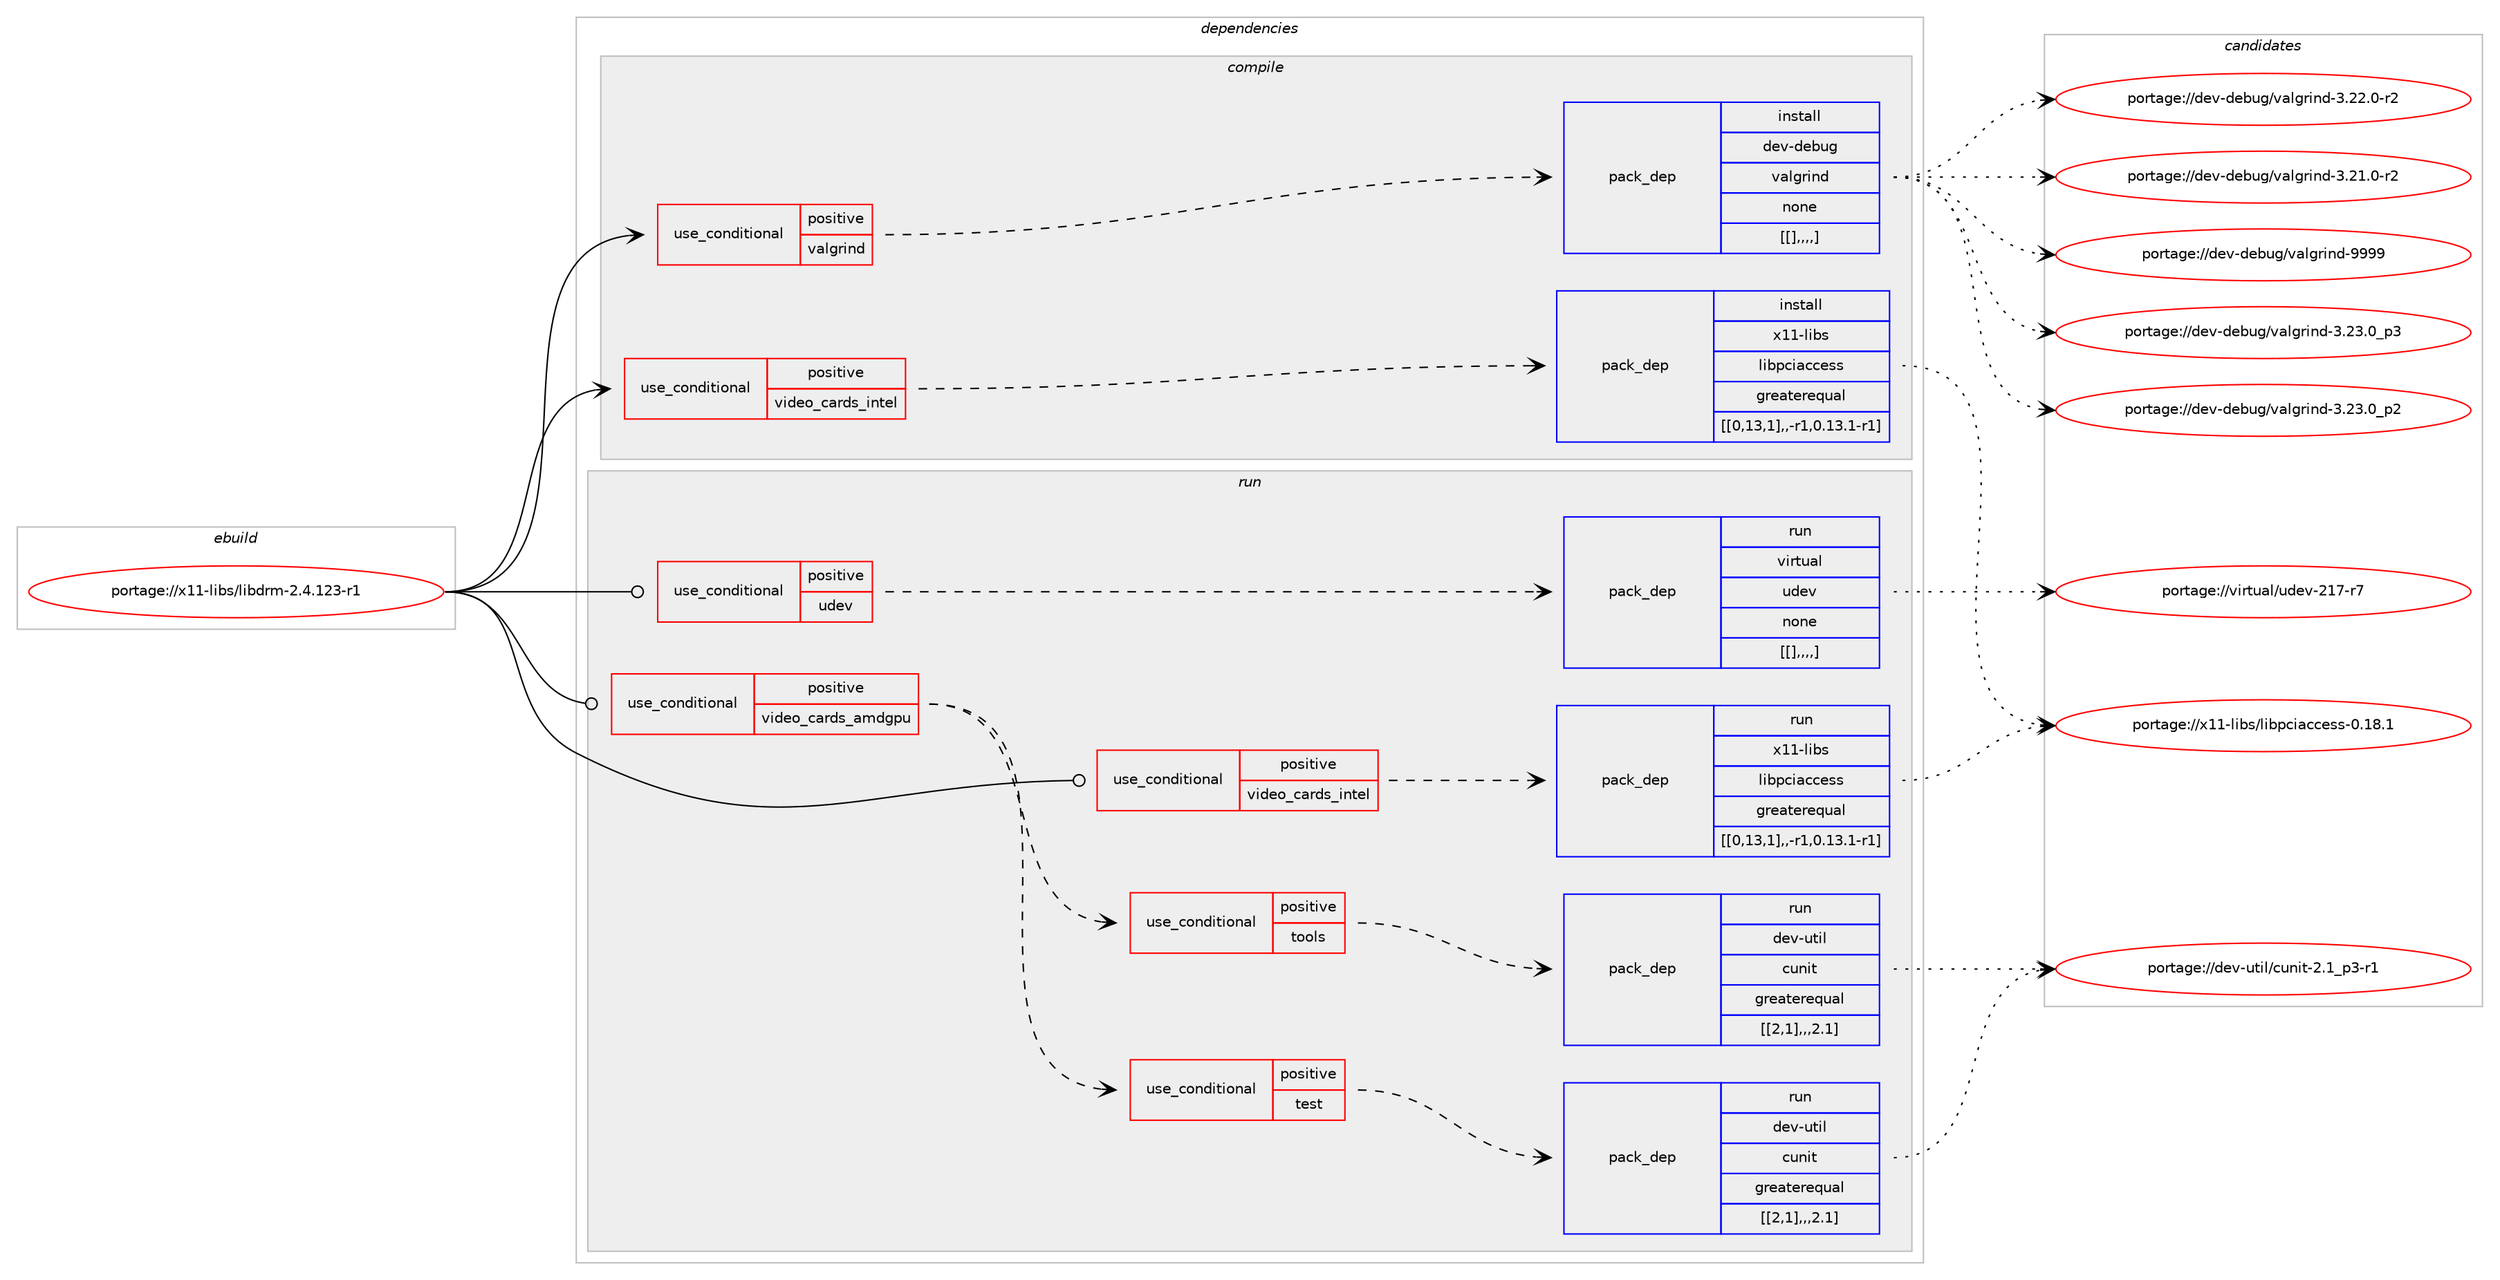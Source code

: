 digraph prolog {

# *************
# Graph options
# *************

newrank=true;
concentrate=true;
compound=true;
graph [rankdir=LR,fontname=Helvetica,fontsize=10,ranksep=1.5];#, ranksep=2.5, nodesep=0.2];
edge  [arrowhead=vee];
node  [fontname=Helvetica,fontsize=10];

# **********
# The ebuild
# **********

subgraph cluster_leftcol {
color=gray;
label=<<i>ebuild</i>>;
id [label="portage://x11-libs/libdrm-2.4.123-r1", color=red, width=4, href="../x11-libs/libdrm-2.4.123-r1.svg"];
}

# ****************
# The dependencies
# ****************

subgraph cluster_midcol {
color=gray;
label=<<i>dependencies</i>>;
subgraph cluster_compile {
fillcolor="#eeeeee";
style=filled;
label=<<i>compile</i>>;
subgraph cond129043 {
dependency482858 [label=<<TABLE BORDER="0" CELLBORDER="1" CELLSPACING="0" CELLPADDING="4"><TR><TD ROWSPAN="3" CELLPADDING="10">use_conditional</TD></TR><TR><TD>positive</TD></TR><TR><TD>valgrind</TD></TR></TABLE>>, shape=none, color=red];
subgraph pack350162 {
dependency482900 [label=<<TABLE BORDER="0" CELLBORDER="1" CELLSPACING="0" CELLPADDING="4" WIDTH="220"><TR><TD ROWSPAN="6" CELLPADDING="30">pack_dep</TD></TR><TR><TD WIDTH="110">install</TD></TR><TR><TD>dev-debug</TD></TR><TR><TD>valgrind</TD></TR><TR><TD>none</TD></TR><TR><TD>[[],,,,]</TD></TR></TABLE>>, shape=none, color=blue];
}
dependency482858:e -> dependency482900:w [weight=20,style="dashed",arrowhead="vee"];
}
id:e -> dependency482858:w [weight=20,style="solid",arrowhead="vee"];
subgraph cond129068 {
dependency482982 [label=<<TABLE BORDER="0" CELLBORDER="1" CELLSPACING="0" CELLPADDING="4"><TR><TD ROWSPAN="3" CELLPADDING="10">use_conditional</TD></TR><TR><TD>positive</TD></TR><TR><TD>video_cards_intel</TD></TR></TABLE>>, shape=none, color=red];
subgraph pack350262 {
dependency482999 [label=<<TABLE BORDER="0" CELLBORDER="1" CELLSPACING="0" CELLPADDING="4" WIDTH="220"><TR><TD ROWSPAN="6" CELLPADDING="30">pack_dep</TD></TR><TR><TD WIDTH="110">install</TD></TR><TR><TD>x11-libs</TD></TR><TR><TD>libpciaccess</TD></TR><TR><TD>greaterequal</TD></TR><TR><TD>[[0,13,1],,-r1,0.13.1-r1]</TD></TR></TABLE>>, shape=none, color=blue];
}
dependency482982:e -> dependency482999:w [weight=20,style="dashed",arrowhead="vee"];
}
id:e -> dependency482982:w [weight=20,style="solid",arrowhead="vee"];
}
subgraph cluster_compileandrun {
fillcolor="#eeeeee";
style=filled;
label=<<i>compile and run</i>>;
}
subgraph cluster_run {
fillcolor="#eeeeee";
style=filled;
label=<<i>run</i>>;
subgraph cond129078 {
dependency483095 [label=<<TABLE BORDER="0" CELLBORDER="1" CELLSPACING="0" CELLPADDING="4"><TR><TD ROWSPAN="3" CELLPADDING="10">use_conditional</TD></TR><TR><TD>positive</TD></TR><TR><TD>udev</TD></TR></TABLE>>, shape=none, color=red];
subgraph pack350351 {
dependency483109 [label=<<TABLE BORDER="0" CELLBORDER="1" CELLSPACING="0" CELLPADDING="4" WIDTH="220"><TR><TD ROWSPAN="6" CELLPADDING="30">pack_dep</TD></TR><TR><TD WIDTH="110">run</TD></TR><TR><TD>virtual</TD></TR><TR><TD>udev</TD></TR><TR><TD>none</TD></TR><TR><TD>[[],,,,]</TD></TR></TABLE>>, shape=none, color=blue];
}
dependency483095:e -> dependency483109:w [weight=20,style="dashed",arrowhead="vee"];
}
id:e -> dependency483095:w [weight=20,style="solid",arrowhead="odot"];
subgraph cond129099 {
dependency483126 [label=<<TABLE BORDER="0" CELLBORDER="1" CELLSPACING="0" CELLPADDING="4"><TR><TD ROWSPAN="3" CELLPADDING="10">use_conditional</TD></TR><TR><TD>positive</TD></TR><TR><TD>video_cards_amdgpu</TD></TR></TABLE>>, shape=none, color=red];
subgraph cond129107 {
dependency483140 [label=<<TABLE BORDER="0" CELLBORDER="1" CELLSPACING="0" CELLPADDING="4"><TR><TD ROWSPAN="3" CELLPADDING="10">use_conditional</TD></TR><TR><TD>positive</TD></TR><TR><TD>tools</TD></TR></TABLE>>, shape=none, color=red];
subgraph pack350387 {
dependency483142 [label=<<TABLE BORDER="0" CELLBORDER="1" CELLSPACING="0" CELLPADDING="4" WIDTH="220"><TR><TD ROWSPAN="6" CELLPADDING="30">pack_dep</TD></TR><TR><TD WIDTH="110">run</TD></TR><TR><TD>dev-util</TD></TR><TR><TD>cunit</TD></TR><TR><TD>greaterequal</TD></TR><TR><TD>[[2,1],,,2.1]</TD></TR></TABLE>>, shape=none, color=blue];
}
dependency483140:e -> dependency483142:w [weight=20,style="dashed",arrowhead="vee"];
}
dependency483126:e -> dependency483140:w [weight=20,style="dashed",arrowhead="vee"];
subgraph cond129116 {
dependency483192 [label=<<TABLE BORDER="0" CELLBORDER="1" CELLSPACING="0" CELLPADDING="4"><TR><TD ROWSPAN="3" CELLPADDING="10">use_conditional</TD></TR><TR><TD>positive</TD></TR><TR><TD>test</TD></TR></TABLE>>, shape=none, color=red];
subgraph pack350484 {
dependency483260 [label=<<TABLE BORDER="0" CELLBORDER="1" CELLSPACING="0" CELLPADDING="4" WIDTH="220"><TR><TD ROWSPAN="6" CELLPADDING="30">pack_dep</TD></TR><TR><TD WIDTH="110">run</TD></TR><TR><TD>dev-util</TD></TR><TR><TD>cunit</TD></TR><TR><TD>greaterequal</TD></TR><TR><TD>[[2,1],,,2.1]</TD></TR></TABLE>>, shape=none, color=blue];
}
dependency483192:e -> dependency483260:w [weight=20,style="dashed",arrowhead="vee"];
}
dependency483126:e -> dependency483192:w [weight=20,style="dashed",arrowhead="vee"];
}
id:e -> dependency483126:w [weight=20,style="solid",arrowhead="odot"];
subgraph cond129137 {
dependency483269 [label=<<TABLE BORDER="0" CELLBORDER="1" CELLSPACING="0" CELLPADDING="4"><TR><TD ROWSPAN="3" CELLPADDING="10">use_conditional</TD></TR><TR><TD>positive</TD></TR><TR><TD>video_cards_intel</TD></TR></TABLE>>, shape=none, color=red];
subgraph pack350505 {
dependency483292 [label=<<TABLE BORDER="0" CELLBORDER="1" CELLSPACING="0" CELLPADDING="4" WIDTH="220"><TR><TD ROWSPAN="6" CELLPADDING="30">pack_dep</TD></TR><TR><TD WIDTH="110">run</TD></TR><TR><TD>x11-libs</TD></TR><TR><TD>libpciaccess</TD></TR><TR><TD>greaterequal</TD></TR><TR><TD>[[0,13,1],,-r1,0.13.1-r1]</TD></TR></TABLE>>, shape=none, color=blue];
}
dependency483269:e -> dependency483292:w [weight=20,style="dashed",arrowhead="vee"];
}
id:e -> dependency483269:w [weight=20,style="solid",arrowhead="odot"];
}
}

# **************
# The candidates
# **************

subgraph cluster_choices {
rank=same;
color=gray;
label=<<i>candidates</i>>;

subgraph choice349743 {
color=black;
nodesep=1;
choice100101118451001019811710347118971081031141051101004557575757 [label="portage://dev-debug/valgrind-9999", color=red, width=4,href="../dev-debug/valgrind-9999.svg"];
choice10010111845100101981171034711897108103114105110100455146505146489511251 [label="portage://dev-debug/valgrind-3.23.0_p3", color=red, width=4,href="../dev-debug/valgrind-3.23.0_p3.svg"];
choice10010111845100101981171034711897108103114105110100455146505146489511250 [label="portage://dev-debug/valgrind-3.23.0_p2", color=red, width=4,href="../dev-debug/valgrind-3.23.0_p2.svg"];
choice10010111845100101981171034711897108103114105110100455146505046484511450 [label="portage://dev-debug/valgrind-3.22.0-r2", color=red, width=4,href="../dev-debug/valgrind-3.22.0-r2.svg"];
choice10010111845100101981171034711897108103114105110100455146504946484511450 [label="portage://dev-debug/valgrind-3.21.0-r2", color=red, width=4,href="../dev-debug/valgrind-3.21.0-r2.svg"];
dependency482900:e -> choice100101118451001019811710347118971081031141051101004557575757:w [style=dotted,weight="100"];
dependency482900:e -> choice10010111845100101981171034711897108103114105110100455146505146489511251:w [style=dotted,weight="100"];
dependency482900:e -> choice10010111845100101981171034711897108103114105110100455146505146489511250:w [style=dotted,weight="100"];
dependency482900:e -> choice10010111845100101981171034711897108103114105110100455146505046484511450:w [style=dotted,weight="100"];
dependency482900:e -> choice10010111845100101981171034711897108103114105110100455146504946484511450:w [style=dotted,weight="100"];
}
subgraph choice349749 {
color=black;
nodesep=1;
choice1204949451081059811547108105981129910597999910111511545484649564649 [label="portage://x11-libs/libpciaccess-0.18.1", color=red, width=4,href="../x11-libs/libpciaccess-0.18.1.svg"];
dependency482999:e -> choice1204949451081059811547108105981129910597999910111511545484649564649:w [style=dotted,weight="100"];
}
subgraph choice349756 {
color=black;
nodesep=1;
choice1181051141161179710847117100101118455049554511455 [label="portage://virtual/udev-217-r7", color=red, width=4,href="../virtual/udev-217-r7.svg"];
dependency483109:e -> choice1181051141161179710847117100101118455049554511455:w [style=dotted,weight="100"];
}
subgraph choice349768 {
color=black;
nodesep=1;
choice1001011184511711610510847991171101051164550464995112514511449 [label="portage://dev-util/cunit-2.1_p3-r1", color=red, width=4,href="../dev-util/cunit-2.1_p3-r1.svg"];
dependency483142:e -> choice1001011184511711610510847991171101051164550464995112514511449:w [style=dotted,weight="100"];
}
subgraph choice349790 {
color=black;
nodesep=1;
choice1001011184511711610510847991171101051164550464995112514511449 [label="portage://dev-util/cunit-2.1_p3-r1", color=red, width=4,href="../dev-util/cunit-2.1_p3-r1.svg"];
dependency483260:e -> choice1001011184511711610510847991171101051164550464995112514511449:w [style=dotted,weight="100"];
}
subgraph choice349804 {
color=black;
nodesep=1;
choice1204949451081059811547108105981129910597999910111511545484649564649 [label="portage://x11-libs/libpciaccess-0.18.1", color=red, width=4,href="../x11-libs/libpciaccess-0.18.1.svg"];
dependency483292:e -> choice1204949451081059811547108105981129910597999910111511545484649564649:w [style=dotted,weight="100"];
}
}

}
